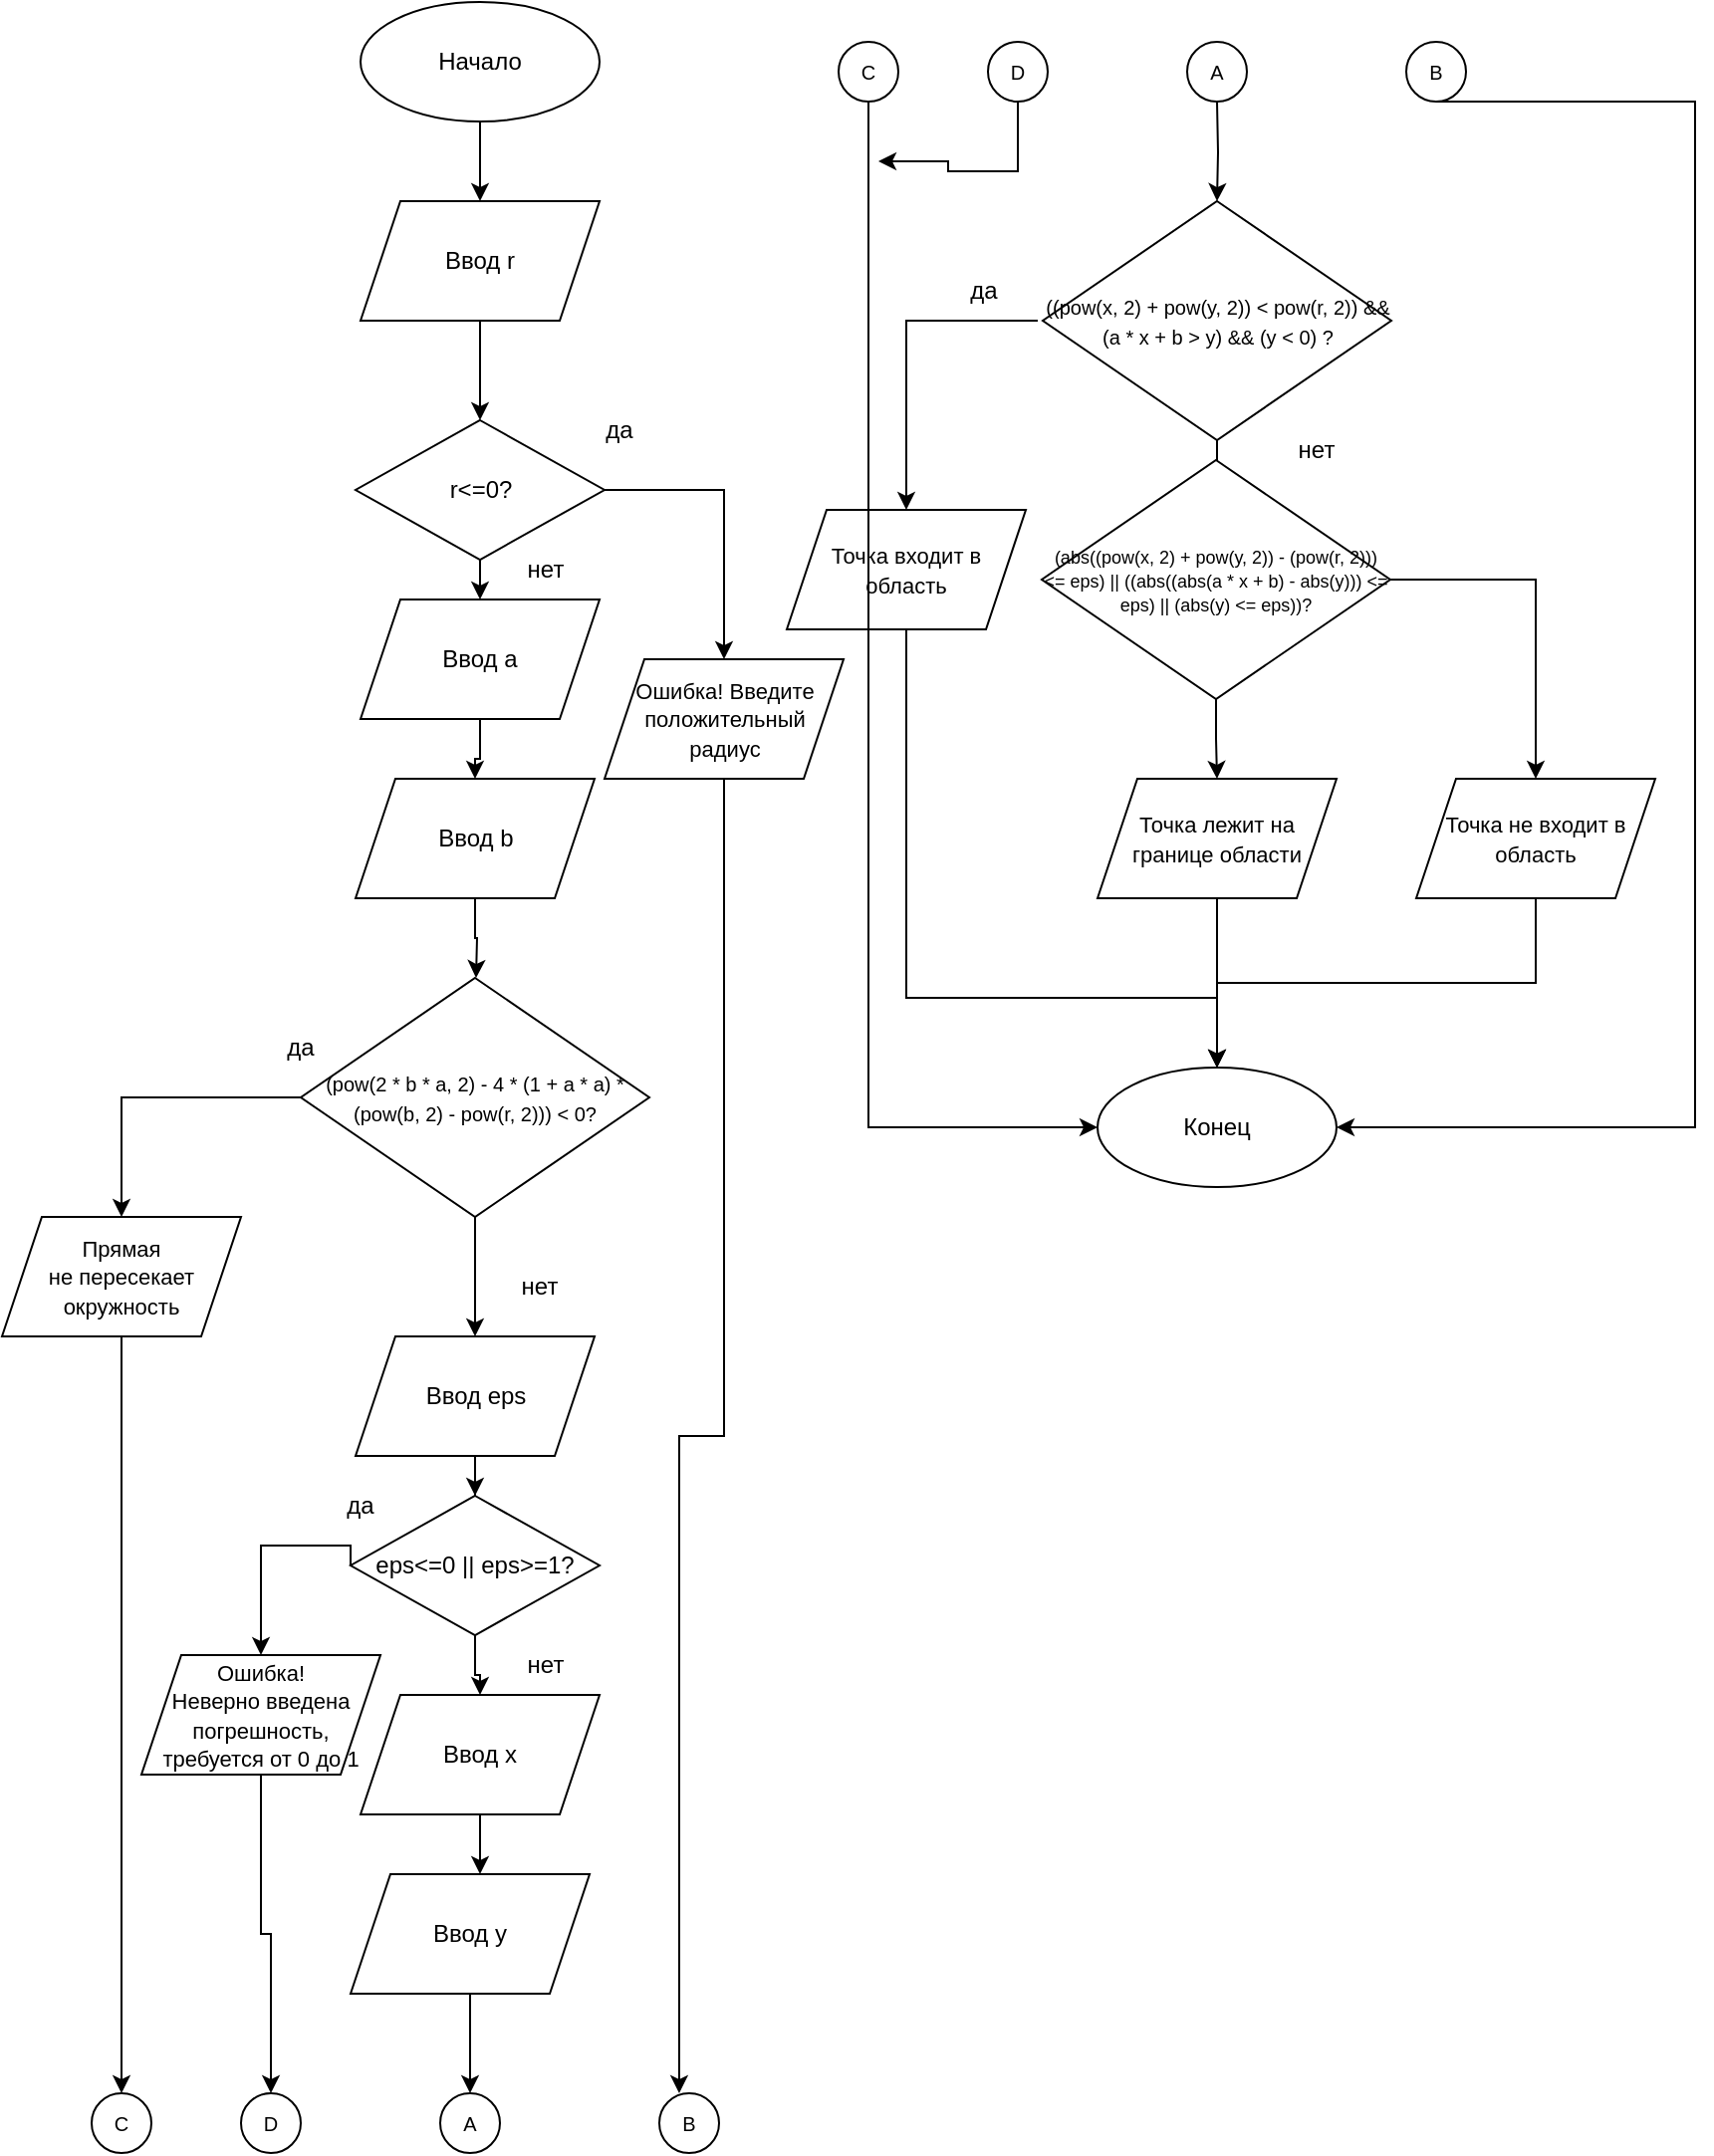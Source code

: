<mxfile version="20.7.4" type="device"><diagram id="C5RBs43oDa-KdzZeNtuy" name="Page-1"><mxGraphModel dx="2672" dy="2248" grid="1" gridSize="10" guides="1" tooltips="1" connect="1" arrows="1" fold="1" page="1" pageScale="1" pageWidth="827" pageHeight="1169" math="0" shadow="0"><root><mxCell id="WIyWlLk6GJQsqaUBKTNV-0"/><mxCell id="WIyWlLk6GJQsqaUBKTNV-1" parent="WIyWlLk6GJQsqaUBKTNV-0"/><mxCell id="KCFnHkIPGcJHUdS3K2ZK-0" value="" style="edgeStyle=orthogonalEdgeStyle;rounded=0;orthogonalLoop=1;jettySize=auto;html=1;" parent="WIyWlLk6GJQsqaUBKTNV-1" source="KCFnHkIPGcJHUdS3K2ZK-10" target="KCFnHkIPGcJHUdS3K2ZK-2" edge="1"><mxGeometry relative="1" as="geometry"><mxPoint x="200" y="110" as="sourcePoint"/></mxGeometry></mxCell><mxCell id="KCFnHkIPGcJHUdS3K2ZK-1" value="" style="edgeStyle=orthogonalEdgeStyle;rounded=0;orthogonalLoop=1;jettySize=auto;html=1;" parent="WIyWlLk6GJQsqaUBKTNV-1" source="KCFnHkIPGcJHUdS3K2ZK-2" edge="1"><mxGeometry relative="1" as="geometry"><mxPoint x="200" y="200" as="targetPoint"/></mxGeometry></mxCell><mxCell id="KCFnHkIPGcJHUdS3K2ZK-2" value="Ввод r" style="shape=parallelogram;perimeter=parallelogramPerimeter;whiteSpace=wrap;html=1;fixedSize=1;" parent="WIyWlLk6GJQsqaUBKTNV-1" vertex="1"><mxGeometry x="140" y="90" width="120" height="60" as="geometry"/></mxCell><mxCell id="KCFnHkIPGcJHUdS3K2ZK-3" value="" style="edgeStyle=orthogonalEdgeStyle;rounded=0;orthogonalLoop=1;jettySize=auto;html=1;entryX=0.5;entryY=0;entryDx=0;entryDy=0;" parent="WIyWlLk6GJQsqaUBKTNV-1" source="KCFnHkIPGcJHUdS3K2ZK-4" edge="1" target="KCFnHkIPGcJHUdS3K2ZK-11"><mxGeometry relative="1" as="geometry"><mxPoint x="200" y="360" as="targetPoint"/></mxGeometry></mxCell><mxCell id="KCFnHkIPGcJHUdS3K2ZK-4" value="Ввод a" style="shape=parallelogram;perimeter=parallelogramPerimeter;whiteSpace=wrap;html=1;fixedSize=1;" parent="WIyWlLk6GJQsqaUBKTNV-1" vertex="1"><mxGeometry x="140" y="290" width="120" height="60" as="geometry"/></mxCell><mxCell id="KCFnHkIPGcJHUdS3K2ZK-10" value="Начало" style="ellipse;whiteSpace=wrap;html=1;rounded=0;" parent="WIyWlLk6GJQsqaUBKTNV-1" vertex="1"><mxGeometry x="140" y="-10" width="120" height="60" as="geometry"/></mxCell><mxCell id="KCFnHkIPGcJHUdS3K2ZK-13" value="" style="edgeStyle=orthogonalEdgeStyle;rounded=0;orthogonalLoop=1;jettySize=auto;html=1;" parent="WIyWlLk6GJQsqaUBKTNV-1" source="KCFnHkIPGcJHUdS3K2ZK-11" edge="1"><mxGeometry relative="1" as="geometry"><mxPoint x="198" y="480" as="targetPoint"/></mxGeometry></mxCell><mxCell id="KCFnHkIPGcJHUdS3K2ZK-11" value="Ввод b" style="shape=parallelogram;perimeter=parallelogramPerimeter;whiteSpace=wrap;html=1;fixedSize=1;" parent="WIyWlLk6GJQsqaUBKTNV-1" vertex="1"><mxGeometry x="137.5" y="380" width="120" height="60" as="geometry"/></mxCell><mxCell id="KCFnHkIPGcJHUdS3K2ZK-15" value="" style="edgeStyle=orthogonalEdgeStyle;rounded=0;orthogonalLoop=1;jettySize=auto;html=1;exitX=0.5;exitY=1;exitDx=0;exitDy=0;" parent="WIyWlLk6GJQsqaUBKTNV-1" source="fcF7zMCeUYL5iNp2zYGC-15" target="KCFnHkIPGcJHUdS3K2ZK-14" edge="1"><mxGeometry relative="1" as="geometry"><mxPoint x="197.5" y="820" as="sourcePoint"/></mxGeometry></mxCell><mxCell id="fcF7zMCeUYL5iNp2zYGC-17" style="edgeStyle=orthogonalEdgeStyle;rounded=0;orthogonalLoop=1;jettySize=auto;html=1;exitX=0.5;exitY=1;exitDx=0;exitDy=0;fontSize=10;" edge="1" parent="WIyWlLk6GJQsqaUBKTNV-1" source="KCFnHkIPGcJHUdS3K2ZK-12" target="fcF7zMCeUYL5iNp2zYGC-15"><mxGeometry relative="1" as="geometry"/></mxCell><mxCell id="KCFnHkIPGcJHUdS3K2ZK-12" value="Ввод eps" style="shape=parallelogram;perimeter=parallelogramPerimeter;whiteSpace=wrap;html=1;fixedSize=1;" parent="WIyWlLk6GJQsqaUBKTNV-1" vertex="1"><mxGeometry x="137.5" y="660" width="120" height="60" as="geometry"/></mxCell><mxCell id="KCFnHkIPGcJHUdS3K2ZK-17" value="" style="edgeStyle=orthogonalEdgeStyle;rounded=0;orthogonalLoop=1;jettySize=auto;html=1;" parent="WIyWlLk6GJQsqaUBKTNV-1" source="KCFnHkIPGcJHUdS3K2ZK-14" edge="1"><mxGeometry relative="1" as="geometry"><mxPoint x="200" y="930" as="targetPoint"/></mxGeometry></mxCell><mxCell id="KCFnHkIPGcJHUdS3K2ZK-14" value="Ввод x" style="shape=parallelogram;perimeter=parallelogramPerimeter;whiteSpace=wrap;html=1;fixedSize=1;" parent="WIyWlLk6GJQsqaUBKTNV-1" vertex="1"><mxGeometry x="140" y="840" width="120" height="60" as="geometry"/></mxCell><mxCell id="fcF7zMCeUYL5iNp2zYGC-6" style="edgeStyle=orthogonalEdgeStyle;rounded=0;orthogonalLoop=1;jettySize=auto;html=1;exitX=0.5;exitY=1;exitDx=0;exitDy=0;entryX=0.5;entryY=0;entryDx=0;entryDy=0;" edge="1" parent="WIyWlLk6GJQsqaUBKTNV-1" source="fcF7zMCeUYL5iNp2zYGC-2" target="KCFnHkIPGcJHUdS3K2ZK-4"><mxGeometry relative="1" as="geometry"/></mxCell><mxCell id="fcF7zMCeUYL5iNp2zYGC-37" style="edgeStyle=orthogonalEdgeStyle;rounded=0;orthogonalLoop=1;jettySize=auto;html=1;exitX=1;exitY=0.5;exitDx=0;exitDy=0;fontSize=9;" edge="1" parent="WIyWlLk6GJQsqaUBKTNV-1" source="fcF7zMCeUYL5iNp2zYGC-2" target="fcF7zMCeUYL5iNp2zYGC-36"><mxGeometry relative="1" as="geometry"/></mxCell><mxCell id="fcF7zMCeUYL5iNp2zYGC-2" value="r&amp;lt;=0?" style="rhombus;whiteSpace=wrap;html=1;" vertex="1" parent="WIyWlLk6GJQsqaUBKTNV-1"><mxGeometry x="137.5" y="200" width="125" height="70" as="geometry"/></mxCell><mxCell id="fcF7zMCeUYL5iNp2zYGC-7" value="да" style="text;html=1;strokeColor=none;fillColor=none;align=center;verticalAlign=middle;whiteSpace=wrap;rounded=0;" vertex="1" parent="WIyWlLk6GJQsqaUBKTNV-1"><mxGeometry x="80" y="500" width="60" height="30" as="geometry"/></mxCell><mxCell id="fcF7zMCeUYL5iNp2zYGC-8" value="нет" style="text;html=1;strokeColor=none;fillColor=none;align=center;verticalAlign=middle;whiteSpace=wrap;rounded=0;" vertex="1" parent="WIyWlLk6GJQsqaUBKTNV-1"><mxGeometry x="202.5" y="260" width="60" height="30" as="geometry"/></mxCell><mxCell id="fcF7zMCeUYL5iNp2zYGC-12" style="edgeStyle=orthogonalEdgeStyle;rounded=0;orthogonalLoop=1;jettySize=auto;html=1;exitX=0.5;exitY=1;exitDx=0;exitDy=0;fontSize=10;" edge="1" parent="WIyWlLk6GJQsqaUBKTNV-1" source="fcF7zMCeUYL5iNp2zYGC-9" target="KCFnHkIPGcJHUdS3K2ZK-12"><mxGeometry relative="1" as="geometry"/></mxCell><mxCell id="fcF7zMCeUYL5iNp2zYGC-42" style="edgeStyle=orthogonalEdgeStyle;rounded=0;orthogonalLoop=1;jettySize=auto;html=1;exitX=0;exitY=0.5;exitDx=0;exitDy=0;entryX=0.5;entryY=0;entryDx=0;entryDy=0;fontSize=9;" edge="1" parent="WIyWlLk6GJQsqaUBKTNV-1" source="fcF7zMCeUYL5iNp2zYGC-9" target="fcF7zMCeUYL5iNp2zYGC-41"><mxGeometry relative="1" as="geometry"/></mxCell><mxCell id="fcF7zMCeUYL5iNp2zYGC-9" value="&lt;font style=&quot;font-size: 10px;&quot;&gt;(pow(2 * b * a, 2) - 4 * (1 + a * a) * (pow(b, 2) - pow(r, 2))) &amp;lt; 0?&lt;/font&gt;" style="rhombus;whiteSpace=wrap;html=1;" vertex="1" parent="WIyWlLk6GJQsqaUBKTNV-1"><mxGeometry x="110" y="480" width="175" height="120" as="geometry"/></mxCell><mxCell id="fcF7zMCeUYL5iNp2zYGC-13" value="нет" style="text;html=1;strokeColor=none;fillColor=none;align=center;verticalAlign=middle;whiteSpace=wrap;rounded=0;" vertex="1" parent="WIyWlLk6GJQsqaUBKTNV-1"><mxGeometry x="200" y="620" width="60" height="30" as="geometry"/></mxCell><mxCell id="fcF7zMCeUYL5iNp2zYGC-14" value="да" style="text;html=1;strokeColor=none;fillColor=none;align=center;verticalAlign=middle;whiteSpace=wrap;rounded=0;" vertex="1" parent="WIyWlLk6GJQsqaUBKTNV-1"><mxGeometry x="240" y="190" width="60" height="30" as="geometry"/></mxCell><mxCell id="fcF7zMCeUYL5iNp2zYGC-16" style="edgeStyle=orthogonalEdgeStyle;rounded=0;orthogonalLoop=1;jettySize=auto;html=1;exitX=0;exitY=0.5;exitDx=0;exitDy=0;entryX=0.5;entryY=0;entryDx=0;entryDy=0;fontSize=10;" edge="1" parent="WIyWlLk6GJQsqaUBKTNV-1" source="fcF7zMCeUYL5iNp2zYGC-15" target="fcF7zMCeUYL5iNp2zYGC-46"><mxGeometry relative="1" as="geometry"><Array as="points"><mxPoint x="135" y="765"/><mxPoint x="90" y="765"/></Array></mxGeometry></mxCell><mxCell id="fcF7zMCeUYL5iNp2zYGC-15" value="eps&amp;lt;=0 || eps&amp;gt;=1?" style="rhombus;whiteSpace=wrap;html=1;" vertex="1" parent="WIyWlLk6GJQsqaUBKTNV-1"><mxGeometry x="135" y="740" width="125" height="70" as="geometry"/></mxCell><mxCell id="fcF7zMCeUYL5iNp2zYGC-18" value="нет" style="text;html=1;strokeColor=none;fillColor=none;align=center;verticalAlign=middle;whiteSpace=wrap;rounded=0;" vertex="1" parent="WIyWlLk6GJQsqaUBKTNV-1"><mxGeometry x="202.5" y="810" width="60" height="30" as="geometry"/></mxCell><mxCell id="fcF7zMCeUYL5iNp2zYGC-19" value="да" style="text;html=1;strokeColor=none;fillColor=none;align=center;verticalAlign=middle;whiteSpace=wrap;rounded=0;" vertex="1" parent="WIyWlLk6GJQsqaUBKTNV-1"><mxGeometry x="110" y="730" width="60" height="30" as="geometry"/></mxCell><mxCell id="fcF7zMCeUYL5iNp2zYGC-22" style="edgeStyle=orthogonalEdgeStyle;rounded=0;orthogonalLoop=1;jettySize=auto;html=1;exitX=0.5;exitY=1;exitDx=0;exitDy=0;entryX=0.5;entryY=0;entryDx=0;entryDy=0;fontSize=10;" edge="1" parent="WIyWlLk6GJQsqaUBKTNV-1" source="fcF7zMCeUYL5iNp2zYGC-20" target="fcF7zMCeUYL5iNp2zYGC-21"><mxGeometry relative="1" as="geometry"/></mxCell><mxCell id="fcF7zMCeUYL5iNp2zYGC-20" value="Ввод y" style="shape=parallelogram;perimeter=parallelogramPerimeter;whiteSpace=wrap;html=1;fixedSize=1;" vertex="1" parent="WIyWlLk6GJQsqaUBKTNV-1"><mxGeometry x="135" y="930" width="120" height="60" as="geometry"/></mxCell><mxCell id="fcF7zMCeUYL5iNp2zYGC-21" value="А" style="ellipse;whiteSpace=wrap;html=1;aspect=fixed;fontSize=10;" vertex="1" parent="WIyWlLk6GJQsqaUBKTNV-1"><mxGeometry x="180" y="1040" width="30" height="30" as="geometry"/></mxCell><mxCell id="fcF7zMCeUYL5iNp2zYGC-25" style="edgeStyle=orthogonalEdgeStyle;rounded=0;orthogonalLoop=1;jettySize=auto;html=1;exitX=0.5;exitY=1;exitDx=0;exitDy=0;fontSize=10;" edge="1" parent="WIyWlLk6GJQsqaUBKTNV-1" target="fcF7zMCeUYL5iNp2zYGC-24"><mxGeometry relative="1" as="geometry"><mxPoint x="570" y="40" as="sourcePoint"/></mxGeometry></mxCell><mxCell id="fcF7zMCeUYL5iNp2zYGC-27" style="edgeStyle=orthogonalEdgeStyle;rounded=0;orthogonalLoop=1;jettySize=auto;html=1;fontSize=10;" edge="1" parent="WIyWlLk6GJQsqaUBKTNV-1" target="fcF7zMCeUYL5iNp2zYGC-26"><mxGeometry relative="1" as="geometry"><mxPoint x="480" y="150" as="sourcePoint"/><Array as="points"><mxPoint x="414" y="150"/></Array></mxGeometry></mxCell><mxCell id="fcF7zMCeUYL5iNp2zYGC-30" style="edgeStyle=orthogonalEdgeStyle;rounded=0;orthogonalLoop=1;jettySize=auto;html=1;exitX=0.5;exitY=1;exitDx=0;exitDy=0;fontSize=10;" edge="1" parent="WIyWlLk6GJQsqaUBKTNV-1" source="fcF7zMCeUYL5iNp2zYGC-24" target="fcF7zMCeUYL5iNp2zYGC-29"><mxGeometry relative="1" as="geometry"/></mxCell><mxCell id="fcF7zMCeUYL5iNp2zYGC-24" value="&lt;font style=&quot;font-size: 10px;&quot;&gt;((pow(x, 2) + pow(y, 2)) &amp;lt; pow(r, 2)) &amp;amp;&amp;amp; (a * x + b &amp;gt; y) &amp;amp;&amp;amp; (y &amp;lt; 0) ?&lt;/font&gt;" style="rhombus;whiteSpace=wrap;html=1;" vertex="1" parent="WIyWlLk6GJQsqaUBKTNV-1"><mxGeometry x="482.5" y="90" width="175" height="120" as="geometry"/></mxCell><mxCell id="fcF7zMCeUYL5iNp2zYGC-55" style="edgeStyle=orthogonalEdgeStyle;rounded=0;orthogonalLoop=1;jettySize=auto;html=1;exitX=0.5;exitY=1;exitDx=0;exitDy=0;fontSize=9;" edge="1" parent="WIyWlLk6GJQsqaUBKTNV-1" source="fcF7zMCeUYL5iNp2zYGC-26" target="fcF7zMCeUYL5iNp2zYGC-53"><mxGeometry relative="1" as="geometry"><Array as="points"><mxPoint x="414" y="490"/><mxPoint x="570" y="490"/></Array></mxGeometry></mxCell><mxCell id="fcF7zMCeUYL5iNp2zYGC-26" value="&lt;font style=&quot;font-size: 11px;&quot;&gt;Точка входит в область&lt;/font&gt;" style="shape=parallelogram;perimeter=parallelogramPerimeter;whiteSpace=wrap;html=1;fixedSize=1;" vertex="1" parent="WIyWlLk6GJQsqaUBKTNV-1"><mxGeometry x="354" y="245" width="120" height="60" as="geometry"/></mxCell><mxCell id="fcF7zMCeUYL5iNp2zYGC-28" value="да" style="text;html=1;strokeColor=none;fillColor=none;align=center;verticalAlign=middle;whiteSpace=wrap;rounded=0;" vertex="1" parent="WIyWlLk6GJQsqaUBKTNV-1"><mxGeometry x="422.5" y="120" width="60" height="30" as="geometry"/></mxCell><mxCell id="fcF7zMCeUYL5iNp2zYGC-33" style="edgeStyle=orthogonalEdgeStyle;rounded=0;orthogonalLoop=1;jettySize=auto;html=1;exitX=0.5;exitY=1;exitDx=0;exitDy=0;entryX=0.5;entryY=0;entryDx=0;entryDy=0;fontSize=9;" edge="1" parent="WIyWlLk6GJQsqaUBKTNV-1" source="fcF7zMCeUYL5iNp2zYGC-29" target="fcF7zMCeUYL5iNp2zYGC-32"><mxGeometry relative="1" as="geometry"/></mxCell><mxCell id="fcF7zMCeUYL5iNp2zYGC-35" style="edgeStyle=orthogonalEdgeStyle;rounded=0;orthogonalLoop=1;jettySize=auto;html=1;exitX=1;exitY=0.5;exitDx=0;exitDy=0;fontSize=9;" edge="1" parent="WIyWlLk6GJQsqaUBKTNV-1" source="fcF7zMCeUYL5iNp2zYGC-29" target="fcF7zMCeUYL5iNp2zYGC-34"><mxGeometry relative="1" as="geometry"/></mxCell><mxCell id="fcF7zMCeUYL5iNp2zYGC-29" value="&lt;font style=&quot;font-size: 9px;&quot;&gt;(abs((pow(x, 2) + pow(y, 2)) - (pow(r, 2))) &amp;lt;= eps) || ((abs((abs(a * x + b) - abs(y))) &amp;lt;= eps) || (abs(y) &amp;lt;= eps))?&lt;/font&gt;" style="rhombus;whiteSpace=wrap;html=1;fontSize=10;" vertex="1" parent="WIyWlLk6GJQsqaUBKTNV-1"><mxGeometry x="482" y="220" width="175" height="120" as="geometry"/></mxCell><mxCell id="fcF7zMCeUYL5iNp2zYGC-31" value="нет" style="text;html=1;strokeColor=none;fillColor=none;align=center;verticalAlign=middle;whiteSpace=wrap;rounded=0;" vertex="1" parent="WIyWlLk6GJQsqaUBKTNV-1"><mxGeometry x="590" y="200" width="60" height="30" as="geometry"/></mxCell><mxCell id="fcF7zMCeUYL5iNp2zYGC-58" style="edgeStyle=orthogonalEdgeStyle;rounded=0;orthogonalLoop=1;jettySize=auto;html=1;exitX=0.5;exitY=1;exitDx=0;exitDy=0;entryX=0.5;entryY=0;entryDx=0;entryDy=0;fontSize=9;" edge="1" parent="WIyWlLk6GJQsqaUBKTNV-1" source="fcF7zMCeUYL5iNp2zYGC-32" target="fcF7zMCeUYL5iNp2zYGC-53"><mxGeometry relative="1" as="geometry"/></mxCell><mxCell id="fcF7zMCeUYL5iNp2zYGC-32" value="&lt;font style=&quot;font-size: 11px;&quot;&gt;Точка лежит на границе области&lt;/font&gt;" style="shape=parallelogram;perimeter=parallelogramPerimeter;whiteSpace=wrap;html=1;fixedSize=1;" vertex="1" parent="WIyWlLk6GJQsqaUBKTNV-1"><mxGeometry x="510" y="380" width="120" height="60" as="geometry"/></mxCell><mxCell id="fcF7zMCeUYL5iNp2zYGC-61" style="edgeStyle=orthogonalEdgeStyle;rounded=0;orthogonalLoop=1;jettySize=auto;html=1;exitX=0.5;exitY=1;exitDx=0;exitDy=0;entryX=0.5;entryY=0;entryDx=0;entryDy=0;fontSize=9;" edge="1" parent="WIyWlLk6GJQsqaUBKTNV-1" source="fcF7zMCeUYL5iNp2zYGC-34" target="fcF7zMCeUYL5iNp2zYGC-53"><mxGeometry relative="1" as="geometry"/></mxCell><mxCell id="fcF7zMCeUYL5iNp2zYGC-34" value="&lt;font style=&quot;font-size: 11px;&quot;&gt;Точка не входит в область&lt;/font&gt;" style="shape=parallelogram;perimeter=parallelogramPerimeter;whiteSpace=wrap;html=1;fixedSize=1;" vertex="1" parent="WIyWlLk6GJQsqaUBKTNV-1"><mxGeometry x="670" y="380" width="120" height="60" as="geometry"/></mxCell><mxCell id="fcF7zMCeUYL5iNp2zYGC-39" style="edgeStyle=orthogonalEdgeStyle;rounded=0;orthogonalLoop=1;jettySize=auto;html=1;exitX=0.5;exitY=1;exitDx=0;exitDy=0;fontSize=9;entryX=0.333;entryY=0;entryDx=0;entryDy=0;entryPerimeter=0;" edge="1" parent="WIyWlLk6GJQsqaUBKTNV-1" source="fcF7zMCeUYL5iNp2zYGC-36" target="fcF7zMCeUYL5iNp2zYGC-40"><mxGeometry relative="1" as="geometry"><mxPoint x="310" y="1013" as="targetPoint"/></mxGeometry></mxCell><mxCell id="fcF7zMCeUYL5iNp2zYGC-36" value="&lt;font style=&quot;font-size: 11px;&quot;&gt;Ошибка! Введите положительный радиус&lt;/font&gt;" style="shape=parallelogram;perimeter=parallelogramPerimeter;whiteSpace=wrap;html=1;fixedSize=1;" vertex="1" parent="WIyWlLk6GJQsqaUBKTNV-1"><mxGeometry x="262.5" y="320" width="120" height="60" as="geometry"/></mxCell><mxCell id="fcF7zMCeUYL5iNp2zYGC-40" value="B" style="ellipse;whiteSpace=wrap;html=1;aspect=fixed;fontSize=10;" vertex="1" parent="WIyWlLk6GJQsqaUBKTNV-1"><mxGeometry x="290" y="1040" width="30" height="30" as="geometry"/></mxCell><mxCell id="fcF7zMCeUYL5iNp2zYGC-45" style="edgeStyle=orthogonalEdgeStyle;rounded=0;orthogonalLoop=1;jettySize=auto;html=1;exitX=0.5;exitY=1;exitDx=0;exitDy=0;entryX=0.5;entryY=0;entryDx=0;entryDy=0;fontSize=9;" edge="1" parent="WIyWlLk6GJQsqaUBKTNV-1" source="fcF7zMCeUYL5iNp2zYGC-41" target="fcF7zMCeUYL5iNp2zYGC-43"><mxGeometry relative="1" as="geometry"/></mxCell><mxCell id="fcF7zMCeUYL5iNp2zYGC-41" value="&lt;font style=&quot;font-size: 11px;&quot;&gt;Прямая &lt;br&gt;не пересекает окружность&lt;/font&gt;" style="shape=parallelogram;perimeter=parallelogramPerimeter;whiteSpace=wrap;html=1;fixedSize=1;" vertex="1" parent="WIyWlLk6GJQsqaUBKTNV-1"><mxGeometry x="-40" y="600" width="120" height="60" as="geometry"/></mxCell><mxCell id="fcF7zMCeUYL5iNp2zYGC-43" value="C" style="ellipse;whiteSpace=wrap;html=1;aspect=fixed;fontSize=10;" vertex="1" parent="WIyWlLk6GJQsqaUBKTNV-1"><mxGeometry x="5" y="1040" width="30" height="30" as="geometry"/></mxCell><mxCell id="fcF7zMCeUYL5iNp2zYGC-48" style="edgeStyle=orthogonalEdgeStyle;rounded=0;orthogonalLoop=1;jettySize=auto;html=1;exitX=0.5;exitY=1;exitDx=0;exitDy=0;entryX=0.5;entryY=0;entryDx=0;entryDy=0;fontSize=9;" edge="1" parent="WIyWlLk6GJQsqaUBKTNV-1" source="fcF7zMCeUYL5iNp2zYGC-46" target="fcF7zMCeUYL5iNp2zYGC-47"><mxGeometry relative="1" as="geometry"/></mxCell><mxCell id="fcF7zMCeUYL5iNp2zYGC-46" value="&lt;span style=&quot;font-size: 11px;&quot;&gt;Ошибка! &lt;br&gt;Неверно введена погрешность, требуется от 0 до 1&lt;/span&gt;" style="shape=parallelogram;perimeter=parallelogramPerimeter;whiteSpace=wrap;html=1;fixedSize=1;" vertex="1" parent="WIyWlLk6GJQsqaUBKTNV-1"><mxGeometry x="30" y="820" width="120" height="60" as="geometry"/></mxCell><mxCell id="fcF7zMCeUYL5iNp2zYGC-47" value="D" style="ellipse;whiteSpace=wrap;html=1;aspect=fixed;fontSize=10;" vertex="1" parent="WIyWlLk6GJQsqaUBKTNV-1"><mxGeometry x="80" y="1040" width="30" height="30" as="geometry"/></mxCell><mxCell id="fcF7zMCeUYL5iNp2zYGC-49" value="А" style="ellipse;whiteSpace=wrap;html=1;aspect=fixed;fontSize=10;" vertex="1" parent="WIyWlLk6GJQsqaUBKTNV-1"><mxGeometry x="555" y="10" width="30" height="30" as="geometry"/></mxCell><mxCell id="fcF7zMCeUYL5iNp2zYGC-64" style="edgeStyle=orthogonalEdgeStyle;rounded=0;orthogonalLoop=1;jettySize=auto;html=1;exitX=0.5;exitY=1;exitDx=0;exitDy=0;entryX=1;entryY=0.5;entryDx=0;entryDy=0;fontSize=9;" edge="1" parent="WIyWlLk6GJQsqaUBKTNV-1" source="fcF7zMCeUYL5iNp2zYGC-50" target="fcF7zMCeUYL5iNp2zYGC-53"><mxGeometry relative="1" as="geometry"><Array as="points"><mxPoint x="810" y="40"/><mxPoint x="810" y="555"/></Array></mxGeometry></mxCell><mxCell id="fcF7zMCeUYL5iNp2zYGC-50" value="B" style="ellipse;whiteSpace=wrap;html=1;aspect=fixed;fontSize=10;" vertex="1" parent="WIyWlLk6GJQsqaUBKTNV-1"><mxGeometry x="665" y="10" width="30" height="30" as="geometry"/></mxCell><mxCell id="fcF7zMCeUYL5iNp2zYGC-54" style="edgeStyle=orthogonalEdgeStyle;rounded=0;orthogonalLoop=1;jettySize=auto;html=1;exitX=0.5;exitY=1;exitDx=0;exitDy=0;entryX=0;entryY=0.5;entryDx=0;entryDy=0;fontSize=9;" edge="1" parent="WIyWlLk6GJQsqaUBKTNV-1" source="fcF7zMCeUYL5iNp2zYGC-51" target="fcF7zMCeUYL5iNp2zYGC-53"><mxGeometry relative="1" as="geometry"/></mxCell><mxCell id="fcF7zMCeUYL5iNp2zYGC-51" value="C" style="ellipse;whiteSpace=wrap;html=1;aspect=fixed;fontSize=10;" vertex="1" parent="WIyWlLk6GJQsqaUBKTNV-1"><mxGeometry x="380" y="10" width="30" height="30" as="geometry"/></mxCell><mxCell id="fcF7zMCeUYL5iNp2zYGC-63" style="edgeStyle=orthogonalEdgeStyle;rounded=0;orthogonalLoop=1;jettySize=auto;html=1;exitX=0.5;exitY=1;exitDx=0;exitDy=0;fontSize=9;" edge="1" parent="WIyWlLk6GJQsqaUBKTNV-1" source="fcF7zMCeUYL5iNp2zYGC-52"><mxGeometry relative="1" as="geometry"><mxPoint x="400" y="70" as="targetPoint"/><Array as="points"><mxPoint x="470" y="75"/><mxPoint x="435" y="75"/><mxPoint x="435" y="70"/></Array></mxGeometry></mxCell><mxCell id="fcF7zMCeUYL5iNp2zYGC-52" value="D" style="ellipse;whiteSpace=wrap;html=1;aspect=fixed;fontSize=10;" vertex="1" parent="WIyWlLk6GJQsqaUBKTNV-1"><mxGeometry x="455" y="10" width="30" height="30" as="geometry"/></mxCell><mxCell id="fcF7zMCeUYL5iNp2zYGC-53" value="Конец" style="ellipse;whiteSpace=wrap;html=1;rounded=0;" vertex="1" parent="WIyWlLk6GJQsqaUBKTNV-1"><mxGeometry x="510" y="525" width="120" height="60" as="geometry"/></mxCell></root></mxGraphModel></diagram></mxfile>